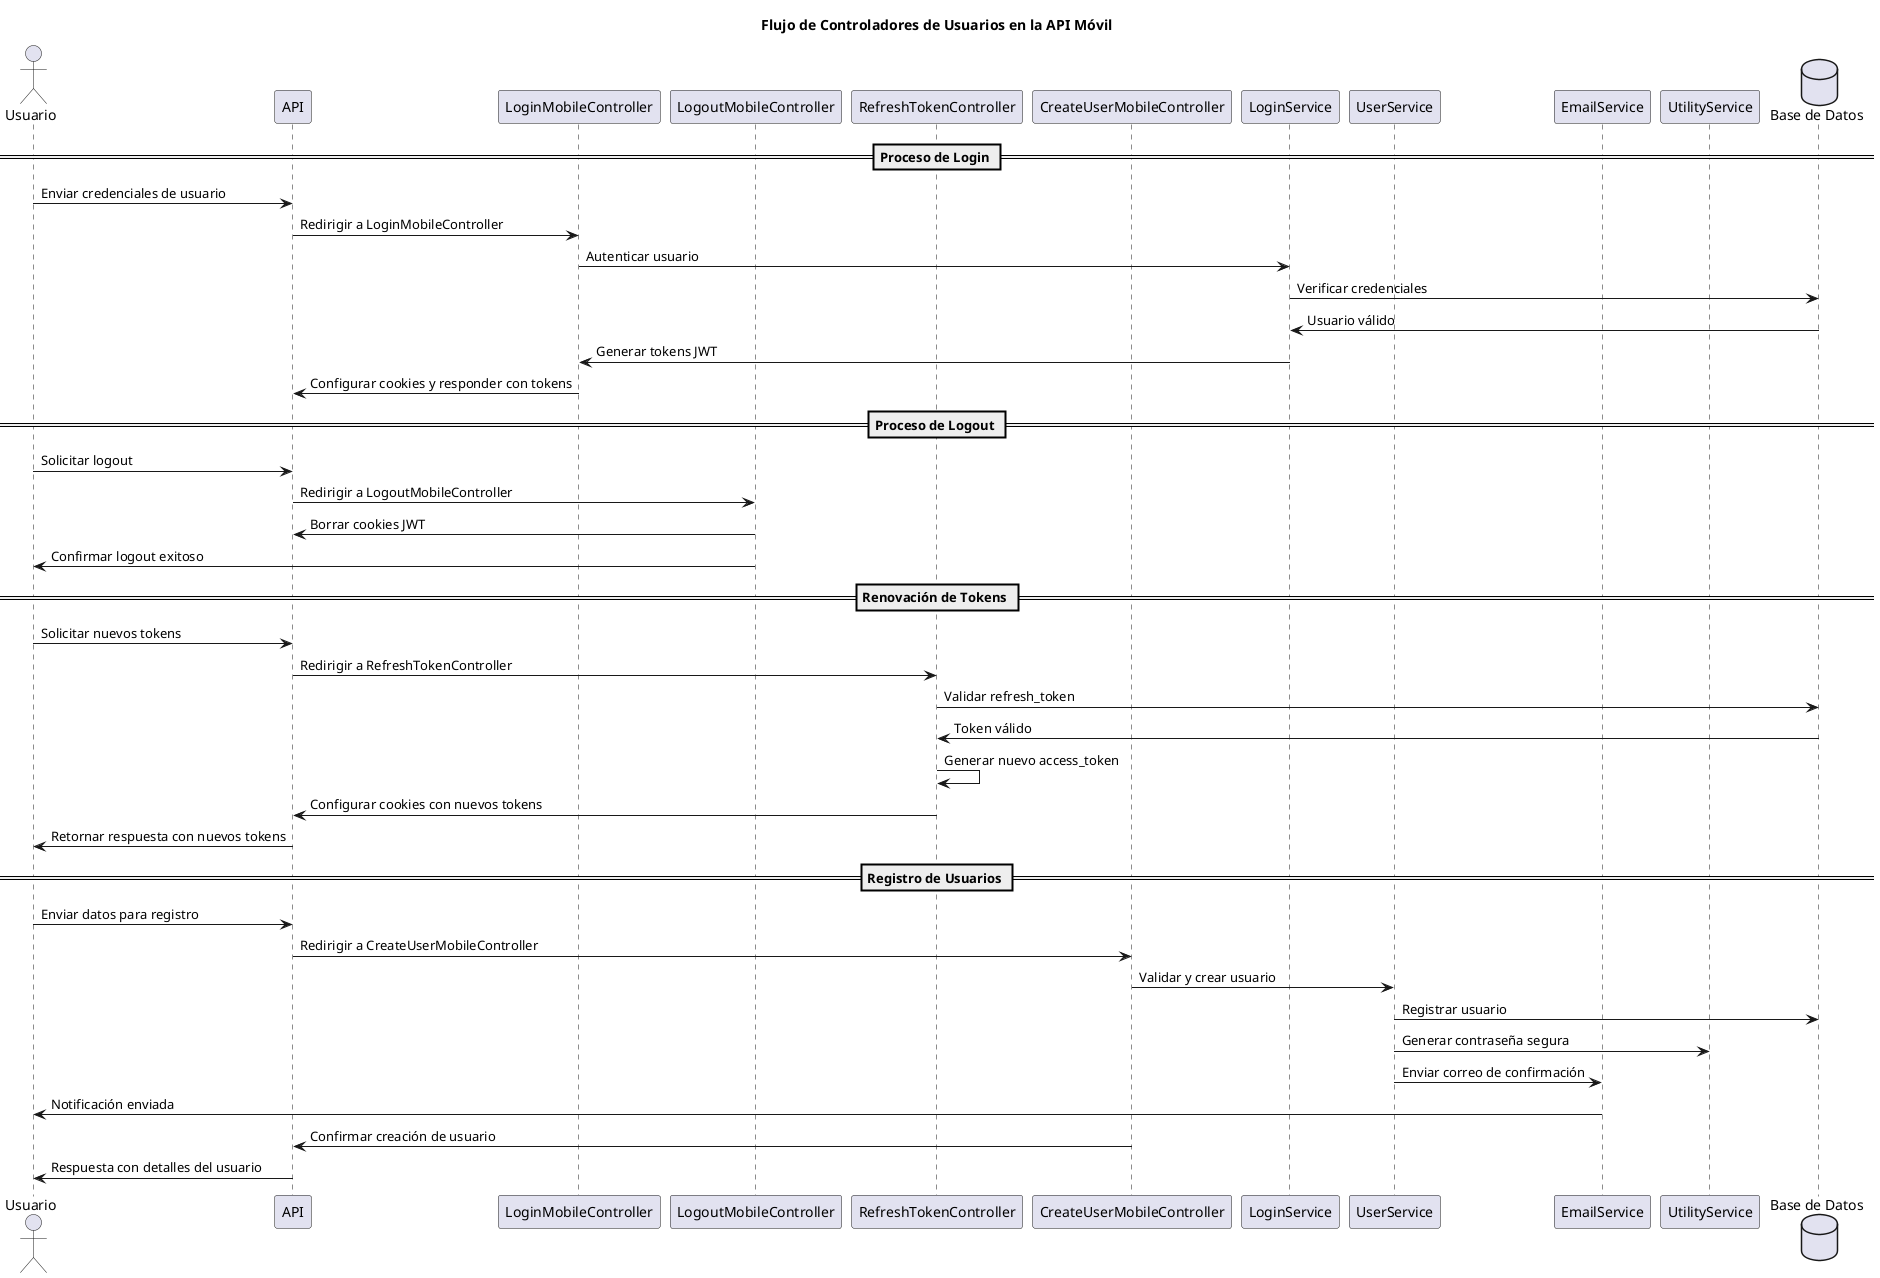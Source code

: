 @startuml Flujo de Controladores de Usuarios en la API Móvil
title Flujo de Controladores de Usuarios en la API Móvil

actor Usuario as U
participant "API" as API
participant "LoginMobileController" as LoginC
participant "LogoutMobileController" as LogoutC
participant "RefreshTokenController" as RefreshC
participant "CreateUserMobileController" as CreateC
participant "LoginService" as LoginS
participant "UserService" as UserS
participant "EmailService" as EmailS
participant "UtilityService" as UtilityS
database "Base de Datos" as DB

== Proceso de Login ==
U -> API: Enviar credenciales de usuario
API -> LoginC: Redirigir a LoginMobileController
LoginC -> LoginS: Autenticar usuario
LoginS -> DB: Verificar credenciales
DB -> LoginS: Usuario válido
LoginS -> LoginC: Generar tokens JWT
LoginC -> API: Configurar cookies y responder con tokens

== Proceso de Logout ==
U -> API: Solicitar logout
API -> LogoutC: Redirigir a LogoutMobileController
LogoutC -> API: Borrar cookies JWT
LogoutC -> U: Confirmar logout exitoso

== Renovación de Tokens ==
U -> API: Solicitar nuevos tokens
API -> RefreshC: Redirigir a RefreshTokenController
RefreshC -> DB: Validar refresh_token
DB -> RefreshC: Token válido
RefreshC -> RefreshC: Generar nuevo access_token
RefreshC -> API: Configurar cookies con nuevos tokens
API -> U: Retornar respuesta con nuevos tokens

== Registro de Usuarios ==
U -> API: Enviar datos para registro
API -> CreateC: Redirigir a CreateUserMobileController
CreateC -> UserS: Validar y crear usuario
UserS -> DB: Registrar usuario
UserS -> UtilityS: Generar contraseña segura
UserS -> EmailS: Enviar correo de confirmación
EmailS -> U: Notificación enviada
CreateC -> API: Confirmar creación de usuario
API -> U: Respuesta con detalles del usuario

@enduml
